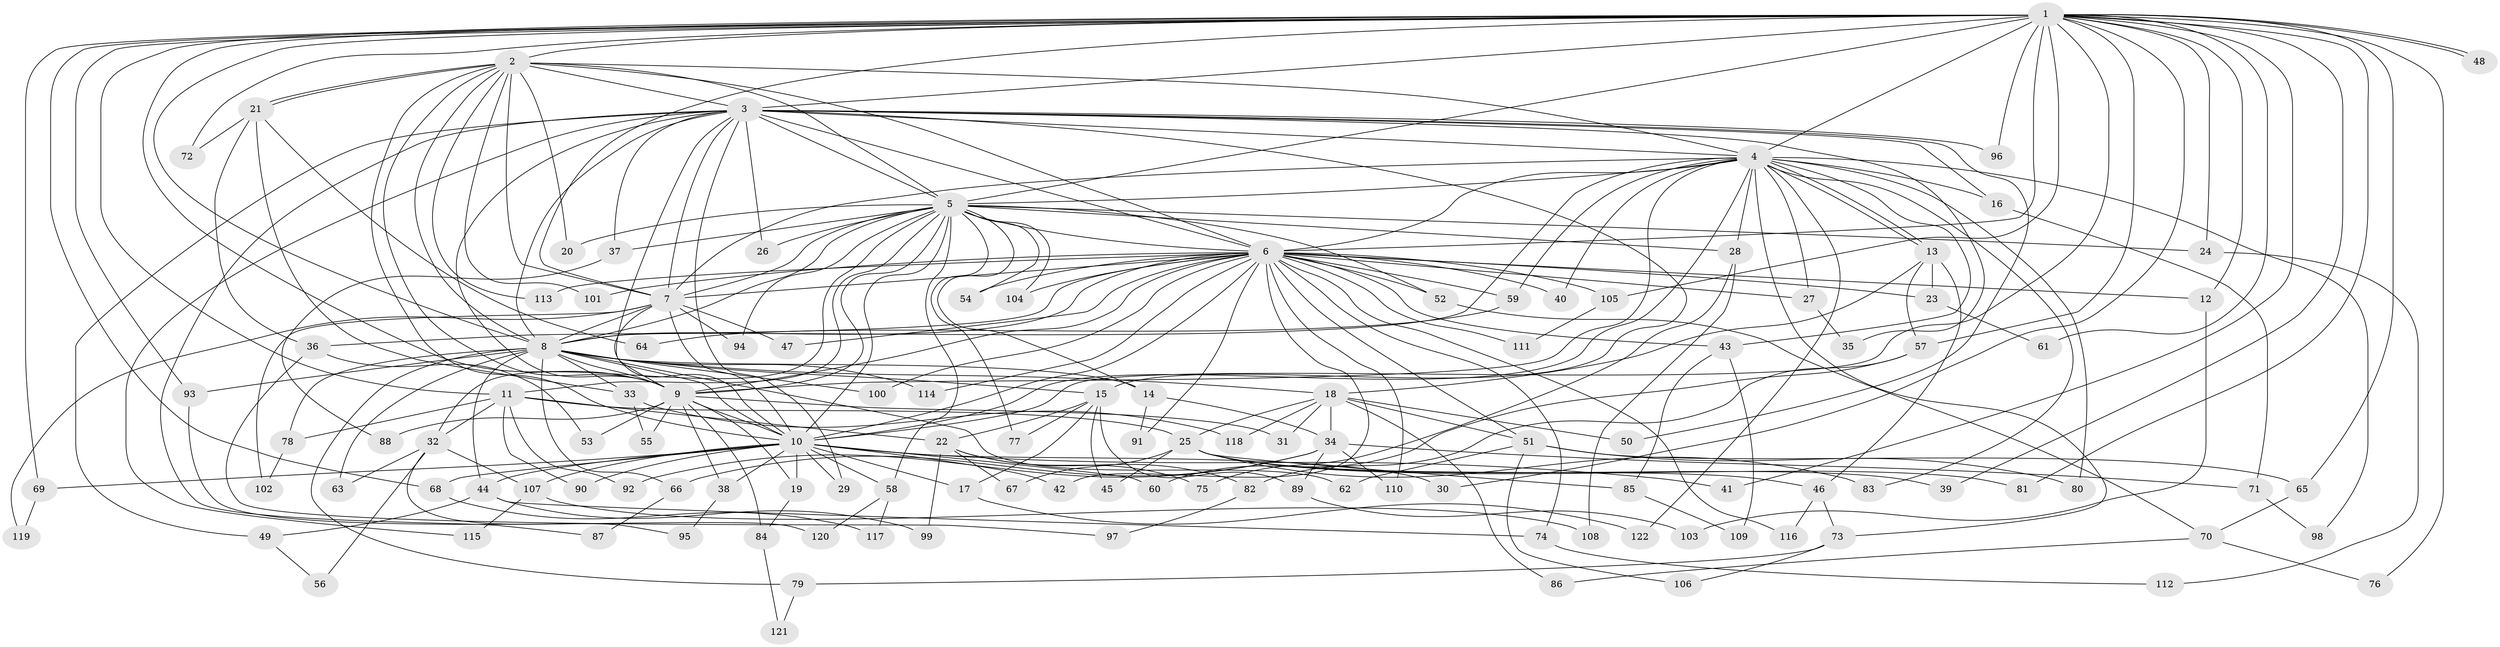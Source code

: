 // coarse degree distribution, {24: 0.011764705882352941, 32: 0.011764705882352941, 12: 0.011764705882352941, 18: 0.011764705882352941, 28: 0.011764705882352941, 3: 0.16470588235294117, 2: 0.5529411764705883, 5: 0.08235294117647059, 1: 0.058823529411764705, 4: 0.047058823529411764, 14: 0.011764705882352941, 11: 0.011764705882352941, 9: 0.011764705882352941}
// Generated by graph-tools (version 1.1) at 2025/47/03/04/25 21:47:17]
// undirected, 122 vertices, 269 edges
graph export_dot {
graph [start="1"]
  node [color=gray90,style=filled];
  1;
  2;
  3;
  4;
  5;
  6;
  7;
  8;
  9;
  10;
  11;
  12;
  13;
  14;
  15;
  16;
  17;
  18;
  19;
  20;
  21;
  22;
  23;
  24;
  25;
  26;
  27;
  28;
  29;
  30;
  31;
  32;
  33;
  34;
  35;
  36;
  37;
  38;
  39;
  40;
  41;
  42;
  43;
  44;
  45;
  46;
  47;
  48;
  49;
  50;
  51;
  52;
  53;
  54;
  55;
  56;
  57;
  58;
  59;
  60;
  61;
  62;
  63;
  64;
  65;
  66;
  67;
  68;
  69;
  70;
  71;
  72;
  73;
  74;
  75;
  76;
  77;
  78;
  79;
  80;
  81;
  82;
  83;
  84;
  85;
  86;
  87;
  88;
  89;
  90;
  91;
  92;
  93;
  94;
  95;
  96;
  97;
  98;
  99;
  100;
  101;
  102;
  103;
  104;
  105;
  106;
  107;
  108;
  109;
  110;
  111;
  112;
  113;
  114;
  115;
  116;
  117;
  118;
  119;
  120;
  121;
  122;
  1 -- 2;
  1 -- 3;
  1 -- 4;
  1 -- 5;
  1 -- 6;
  1 -- 7;
  1 -- 8;
  1 -- 9;
  1 -- 10;
  1 -- 11;
  1 -- 12;
  1 -- 24;
  1 -- 30;
  1 -- 39;
  1 -- 41;
  1 -- 48;
  1 -- 48;
  1 -- 57;
  1 -- 61;
  1 -- 65;
  1 -- 68;
  1 -- 69;
  1 -- 72;
  1 -- 76;
  1 -- 81;
  1 -- 93;
  1 -- 96;
  1 -- 105;
  2 -- 3;
  2 -- 4;
  2 -- 5;
  2 -- 6;
  2 -- 7;
  2 -- 8;
  2 -- 9;
  2 -- 10;
  2 -- 20;
  2 -- 21;
  2 -- 21;
  2 -- 101;
  2 -- 113;
  3 -- 4;
  3 -- 5;
  3 -- 6;
  3 -- 7;
  3 -- 8;
  3 -- 9;
  3 -- 10;
  3 -- 15;
  3 -- 16;
  3 -- 26;
  3 -- 29;
  3 -- 35;
  3 -- 37;
  3 -- 49;
  3 -- 50;
  3 -- 87;
  3 -- 96;
  3 -- 115;
  4 -- 5;
  4 -- 6;
  4 -- 7;
  4 -- 8;
  4 -- 9;
  4 -- 10;
  4 -- 13;
  4 -- 13;
  4 -- 16;
  4 -- 27;
  4 -- 28;
  4 -- 40;
  4 -- 43;
  4 -- 59;
  4 -- 73;
  4 -- 80;
  4 -- 83;
  4 -- 98;
  4 -- 122;
  5 -- 6;
  5 -- 7;
  5 -- 8;
  5 -- 9;
  5 -- 10;
  5 -- 11;
  5 -- 14;
  5 -- 20;
  5 -- 24;
  5 -- 26;
  5 -- 28;
  5 -- 32;
  5 -- 37;
  5 -- 52;
  5 -- 54;
  5 -- 58;
  5 -- 77;
  5 -- 94;
  5 -- 104;
  6 -- 7;
  6 -- 8;
  6 -- 9;
  6 -- 10;
  6 -- 12;
  6 -- 23;
  6 -- 27;
  6 -- 36;
  6 -- 40;
  6 -- 42;
  6 -- 43;
  6 -- 47;
  6 -- 51;
  6 -- 52;
  6 -- 54;
  6 -- 59;
  6 -- 74;
  6 -- 91;
  6 -- 100;
  6 -- 101;
  6 -- 104;
  6 -- 105;
  6 -- 110;
  6 -- 111;
  6 -- 113;
  6 -- 114;
  6 -- 116;
  7 -- 8;
  7 -- 9;
  7 -- 10;
  7 -- 47;
  7 -- 94;
  7 -- 102;
  7 -- 119;
  8 -- 9;
  8 -- 10;
  8 -- 14;
  8 -- 15;
  8 -- 18;
  8 -- 33;
  8 -- 44;
  8 -- 62;
  8 -- 63;
  8 -- 66;
  8 -- 78;
  8 -- 79;
  8 -- 93;
  8 -- 100;
  8 -- 114;
  9 -- 10;
  9 -- 19;
  9 -- 31;
  9 -- 38;
  9 -- 53;
  9 -- 55;
  9 -- 84;
  9 -- 88;
  10 -- 17;
  10 -- 19;
  10 -- 29;
  10 -- 30;
  10 -- 38;
  10 -- 41;
  10 -- 42;
  10 -- 44;
  10 -- 58;
  10 -- 60;
  10 -- 68;
  10 -- 69;
  10 -- 90;
  10 -- 107;
  11 -- 22;
  11 -- 25;
  11 -- 32;
  11 -- 78;
  11 -- 90;
  11 -- 92;
  12 -- 103;
  13 -- 18;
  13 -- 23;
  13 -- 46;
  13 -- 57;
  14 -- 34;
  14 -- 91;
  15 -- 17;
  15 -- 22;
  15 -- 45;
  15 -- 77;
  15 -- 89;
  16 -- 71;
  17 -- 122;
  18 -- 25;
  18 -- 31;
  18 -- 34;
  18 -- 50;
  18 -- 51;
  18 -- 86;
  18 -- 118;
  19 -- 84;
  21 -- 33;
  21 -- 36;
  21 -- 64;
  21 -- 72;
  22 -- 67;
  22 -- 75;
  22 -- 82;
  22 -- 99;
  23 -- 61;
  24 -- 112;
  25 -- 39;
  25 -- 45;
  25 -- 46;
  25 -- 67;
  25 -- 81;
  25 -- 83;
  25 -- 85;
  27 -- 35;
  28 -- 75;
  28 -- 108;
  32 -- 56;
  32 -- 63;
  32 -- 95;
  32 -- 107;
  33 -- 55;
  33 -- 118;
  34 -- 66;
  34 -- 71;
  34 -- 89;
  34 -- 92;
  34 -- 110;
  36 -- 53;
  36 -- 97;
  37 -- 88;
  38 -- 95;
  43 -- 85;
  43 -- 109;
  44 -- 49;
  44 -- 74;
  44 -- 99;
  46 -- 73;
  46 -- 116;
  49 -- 56;
  51 -- 62;
  51 -- 65;
  51 -- 80;
  51 -- 106;
  52 -- 70;
  57 -- 60;
  57 -- 82;
  58 -- 117;
  58 -- 120;
  59 -- 64;
  65 -- 70;
  66 -- 87;
  68 -- 117;
  69 -- 119;
  70 -- 76;
  70 -- 86;
  71 -- 98;
  73 -- 79;
  73 -- 106;
  74 -- 112;
  78 -- 102;
  79 -- 121;
  82 -- 97;
  84 -- 121;
  85 -- 109;
  89 -- 103;
  93 -- 120;
  105 -- 111;
  107 -- 108;
  107 -- 115;
}
